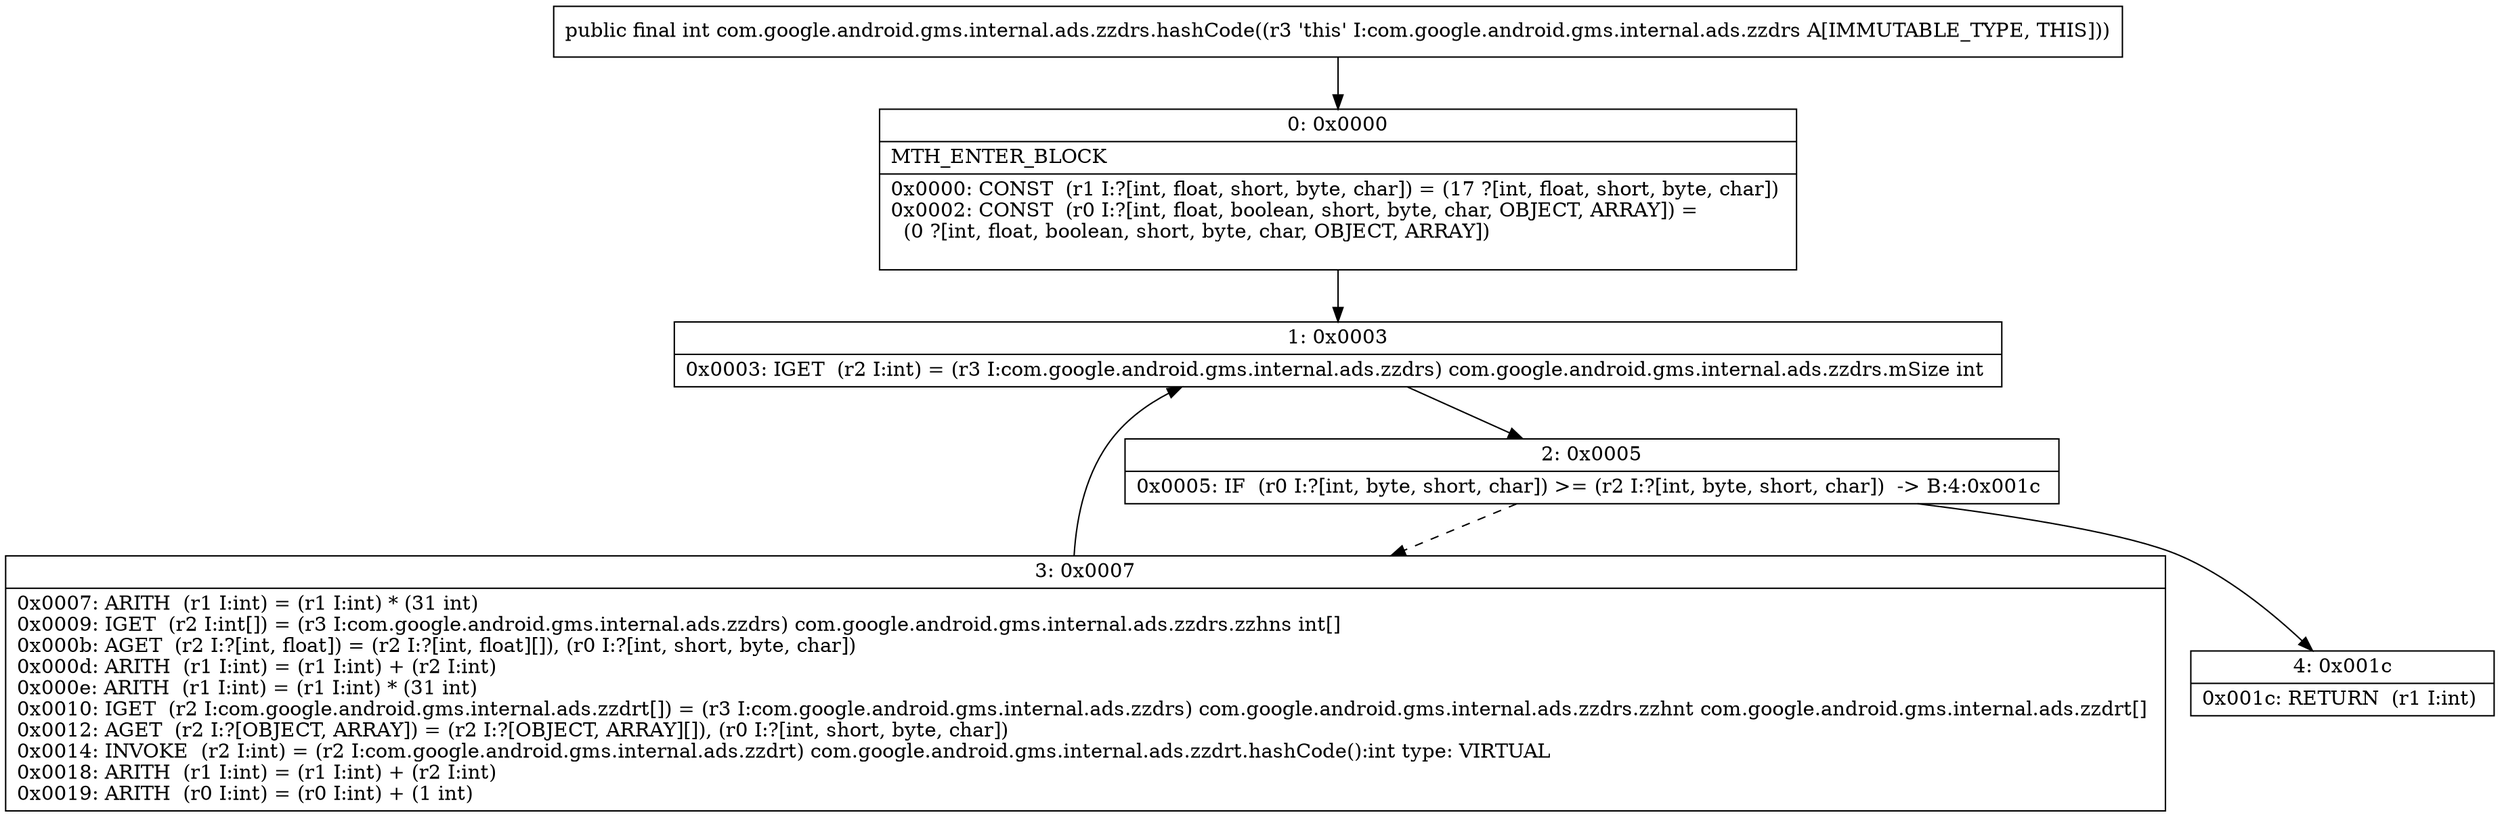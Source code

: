 digraph "CFG forcom.google.android.gms.internal.ads.zzdrs.hashCode()I" {
Node_0 [shape=record,label="{0\:\ 0x0000|MTH_ENTER_BLOCK\l|0x0000: CONST  (r1 I:?[int, float, short, byte, char]) = (17 ?[int, float, short, byte, char]) \l0x0002: CONST  (r0 I:?[int, float, boolean, short, byte, char, OBJECT, ARRAY]) = \l  (0 ?[int, float, boolean, short, byte, char, OBJECT, ARRAY])\l \l}"];
Node_1 [shape=record,label="{1\:\ 0x0003|0x0003: IGET  (r2 I:int) = (r3 I:com.google.android.gms.internal.ads.zzdrs) com.google.android.gms.internal.ads.zzdrs.mSize int \l}"];
Node_2 [shape=record,label="{2\:\ 0x0005|0x0005: IF  (r0 I:?[int, byte, short, char]) \>= (r2 I:?[int, byte, short, char])  \-\> B:4:0x001c \l}"];
Node_3 [shape=record,label="{3\:\ 0x0007|0x0007: ARITH  (r1 I:int) = (r1 I:int) * (31 int) \l0x0009: IGET  (r2 I:int[]) = (r3 I:com.google.android.gms.internal.ads.zzdrs) com.google.android.gms.internal.ads.zzdrs.zzhns int[] \l0x000b: AGET  (r2 I:?[int, float]) = (r2 I:?[int, float][]), (r0 I:?[int, short, byte, char]) \l0x000d: ARITH  (r1 I:int) = (r1 I:int) + (r2 I:int) \l0x000e: ARITH  (r1 I:int) = (r1 I:int) * (31 int) \l0x0010: IGET  (r2 I:com.google.android.gms.internal.ads.zzdrt[]) = (r3 I:com.google.android.gms.internal.ads.zzdrs) com.google.android.gms.internal.ads.zzdrs.zzhnt com.google.android.gms.internal.ads.zzdrt[] \l0x0012: AGET  (r2 I:?[OBJECT, ARRAY]) = (r2 I:?[OBJECT, ARRAY][]), (r0 I:?[int, short, byte, char]) \l0x0014: INVOKE  (r2 I:int) = (r2 I:com.google.android.gms.internal.ads.zzdrt) com.google.android.gms.internal.ads.zzdrt.hashCode():int type: VIRTUAL \l0x0018: ARITH  (r1 I:int) = (r1 I:int) + (r2 I:int) \l0x0019: ARITH  (r0 I:int) = (r0 I:int) + (1 int) \l}"];
Node_4 [shape=record,label="{4\:\ 0x001c|0x001c: RETURN  (r1 I:int) \l}"];
MethodNode[shape=record,label="{public final int com.google.android.gms.internal.ads.zzdrs.hashCode((r3 'this' I:com.google.android.gms.internal.ads.zzdrs A[IMMUTABLE_TYPE, THIS])) }"];
MethodNode -> Node_0;
Node_0 -> Node_1;
Node_1 -> Node_2;
Node_2 -> Node_3[style=dashed];
Node_2 -> Node_4;
Node_3 -> Node_1;
}

